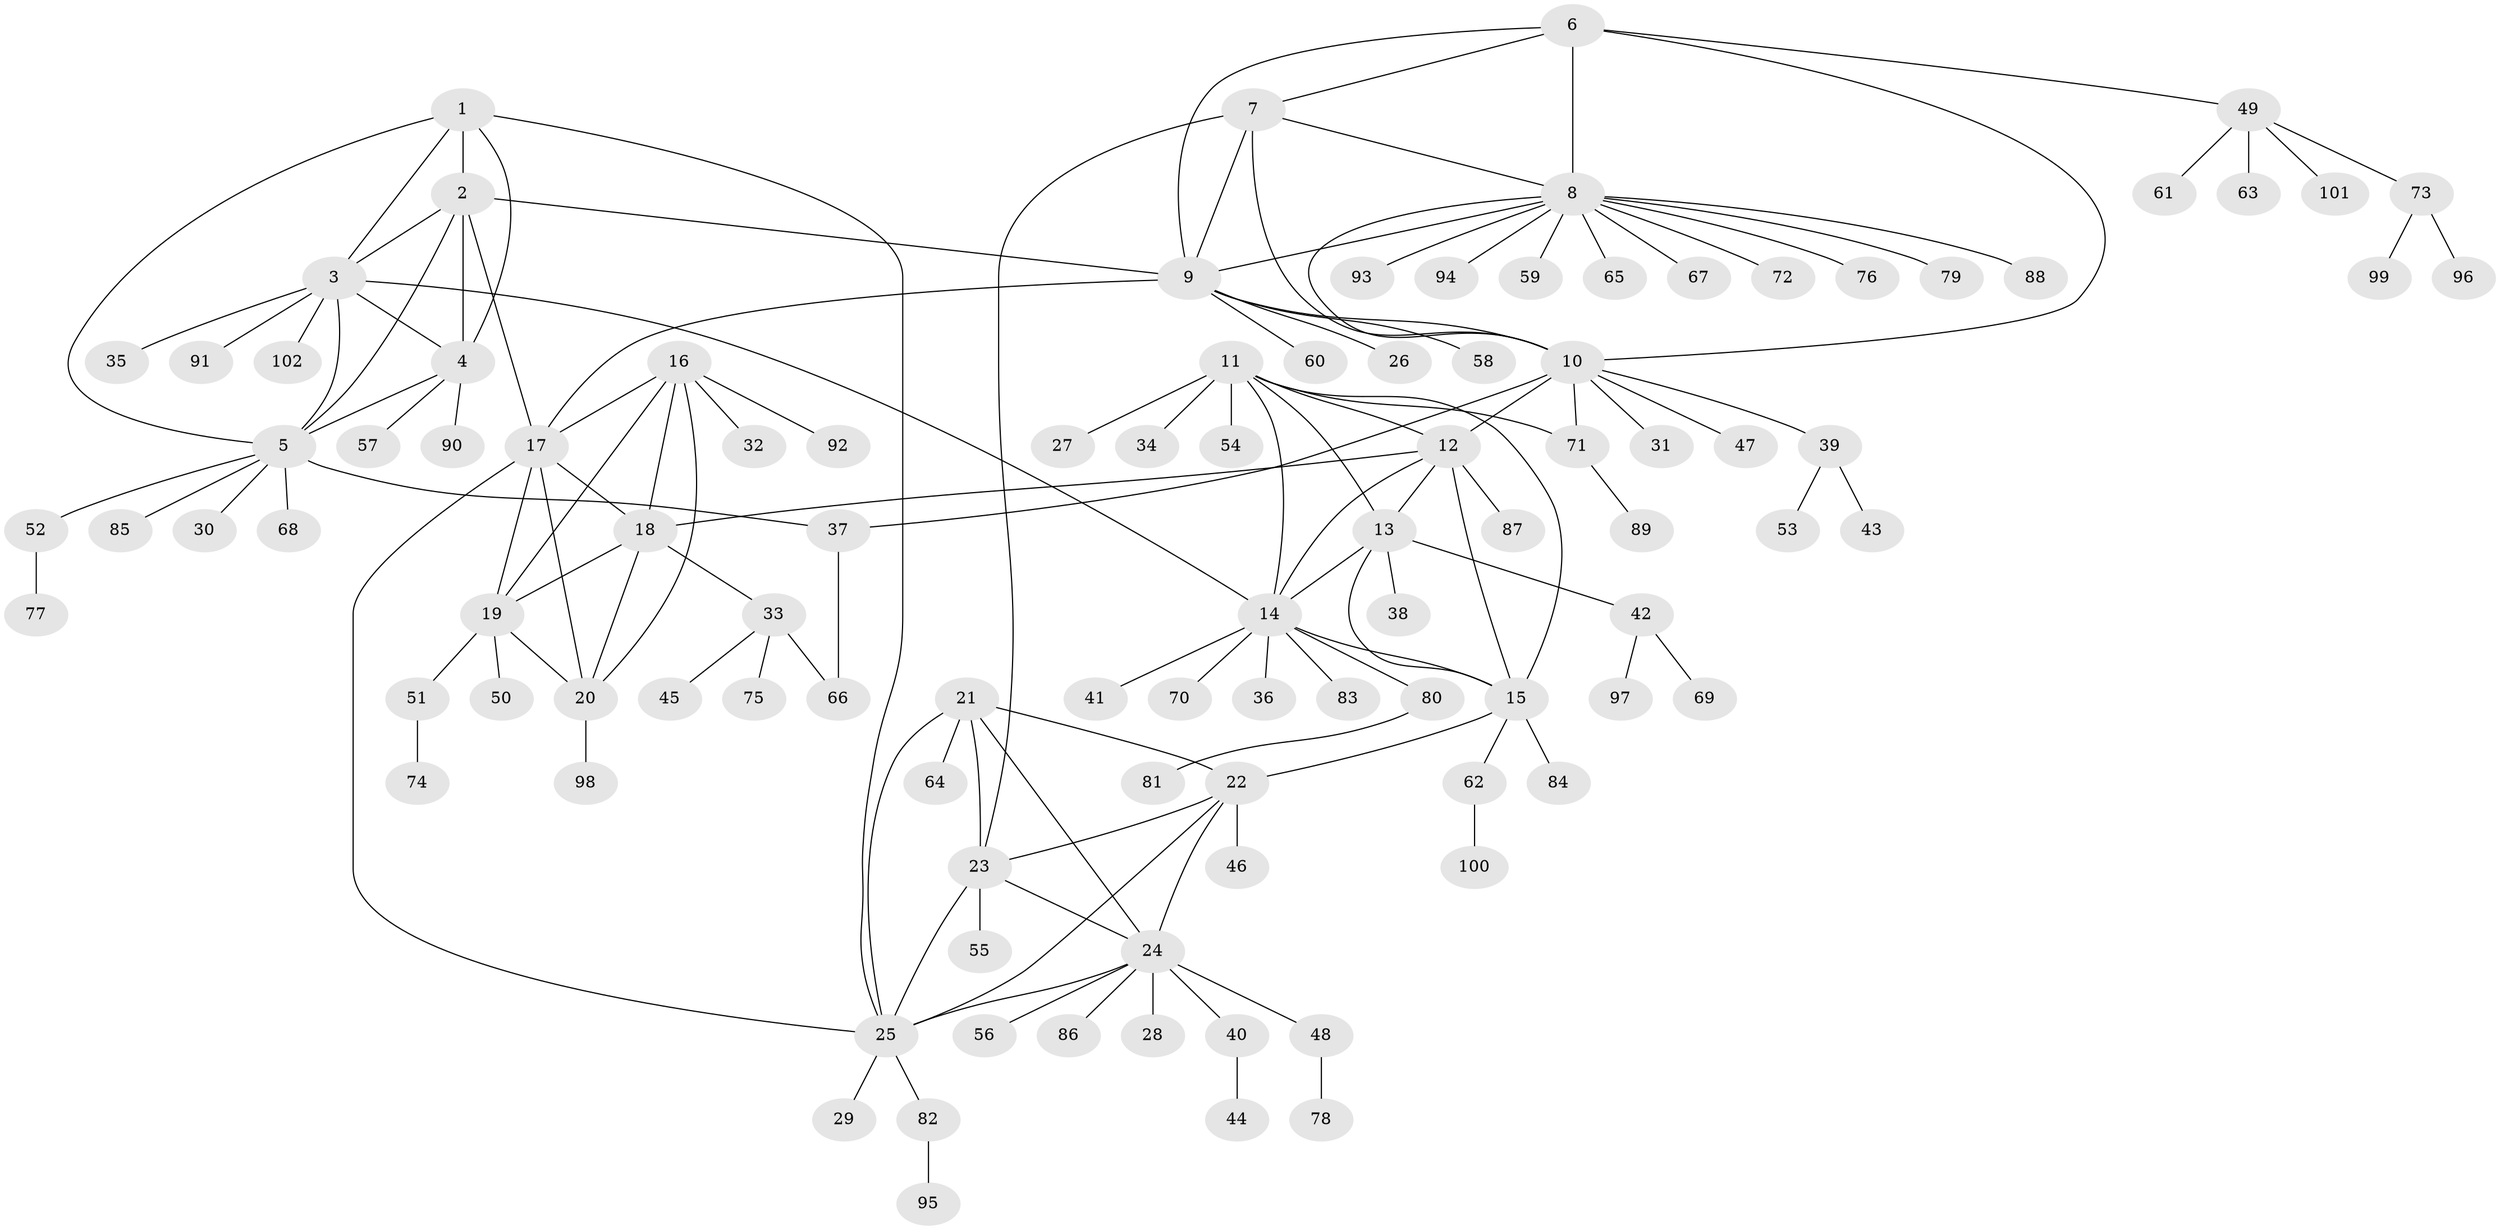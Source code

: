// Generated by graph-tools (version 1.1) at 2025/26/03/09/25 03:26:46]
// undirected, 102 vertices, 140 edges
graph export_dot {
graph [start="1"]
  node [color=gray90,style=filled];
  1;
  2;
  3;
  4;
  5;
  6;
  7;
  8;
  9;
  10;
  11;
  12;
  13;
  14;
  15;
  16;
  17;
  18;
  19;
  20;
  21;
  22;
  23;
  24;
  25;
  26;
  27;
  28;
  29;
  30;
  31;
  32;
  33;
  34;
  35;
  36;
  37;
  38;
  39;
  40;
  41;
  42;
  43;
  44;
  45;
  46;
  47;
  48;
  49;
  50;
  51;
  52;
  53;
  54;
  55;
  56;
  57;
  58;
  59;
  60;
  61;
  62;
  63;
  64;
  65;
  66;
  67;
  68;
  69;
  70;
  71;
  72;
  73;
  74;
  75;
  76;
  77;
  78;
  79;
  80;
  81;
  82;
  83;
  84;
  85;
  86;
  87;
  88;
  89;
  90;
  91;
  92;
  93;
  94;
  95;
  96;
  97;
  98;
  99;
  100;
  101;
  102;
  1 -- 2;
  1 -- 3;
  1 -- 4;
  1 -- 5;
  1 -- 25;
  2 -- 3;
  2 -- 4;
  2 -- 5;
  2 -- 9;
  2 -- 17;
  3 -- 4;
  3 -- 5;
  3 -- 14;
  3 -- 35;
  3 -- 91;
  3 -- 102;
  4 -- 5;
  4 -- 57;
  4 -- 90;
  5 -- 30;
  5 -- 37;
  5 -- 52;
  5 -- 68;
  5 -- 85;
  6 -- 7;
  6 -- 8;
  6 -- 9;
  6 -- 10;
  6 -- 49;
  7 -- 8;
  7 -- 9;
  7 -- 10;
  7 -- 23;
  8 -- 9;
  8 -- 10;
  8 -- 59;
  8 -- 65;
  8 -- 67;
  8 -- 72;
  8 -- 76;
  8 -- 79;
  8 -- 88;
  8 -- 93;
  8 -- 94;
  9 -- 10;
  9 -- 17;
  9 -- 26;
  9 -- 58;
  9 -- 60;
  10 -- 12;
  10 -- 31;
  10 -- 37;
  10 -- 39;
  10 -- 47;
  10 -- 71;
  11 -- 12;
  11 -- 13;
  11 -- 14;
  11 -- 15;
  11 -- 27;
  11 -- 34;
  11 -- 54;
  11 -- 71;
  12 -- 13;
  12 -- 14;
  12 -- 15;
  12 -- 18;
  12 -- 87;
  13 -- 14;
  13 -- 15;
  13 -- 38;
  13 -- 42;
  14 -- 15;
  14 -- 36;
  14 -- 41;
  14 -- 70;
  14 -- 80;
  14 -- 83;
  15 -- 22;
  15 -- 62;
  15 -- 84;
  16 -- 17;
  16 -- 18;
  16 -- 19;
  16 -- 20;
  16 -- 32;
  16 -- 92;
  17 -- 18;
  17 -- 19;
  17 -- 20;
  17 -- 25;
  18 -- 19;
  18 -- 20;
  18 -- 33;
  19 -- 20;
  19 -- 50;
  19 -- 51;
  20 -- 98;
  21 -- 22;
  21 -- 23;
  21 -- 24;
  21 -- 25;
  21 -- 64;
  22 -- 23;
  22 -- 24;
  22 -- 25;
  22 -- 46;
  23 -- 24;
  23 -- 25;
  23 -- 55;
  24 -- 25;
  24 -- 28;
  24 -- 40;
  24 -- 48;
  24 -- 56;
  24 -- 86;
  25 -- 29;
  25 -- 82;
  33 -- 45;
  33 -- 66;
  33 -- 75;
  37 -- 66;
  39 -- 43;
  39 -- 53;
  40 -- 44;
  42 -- 69;
  42 -- 97;
  48 -- 78;
  49 -- 61;
  49 -- 63;
  49 -- 73;
  49 -- 101;
  51 -- 74;
  52 -- 77;
  62 -- 100;
  71 -- 89;
  73 -- 96;
  73 -- 99;
  80 -- 81;
  82 -- 95;
}
